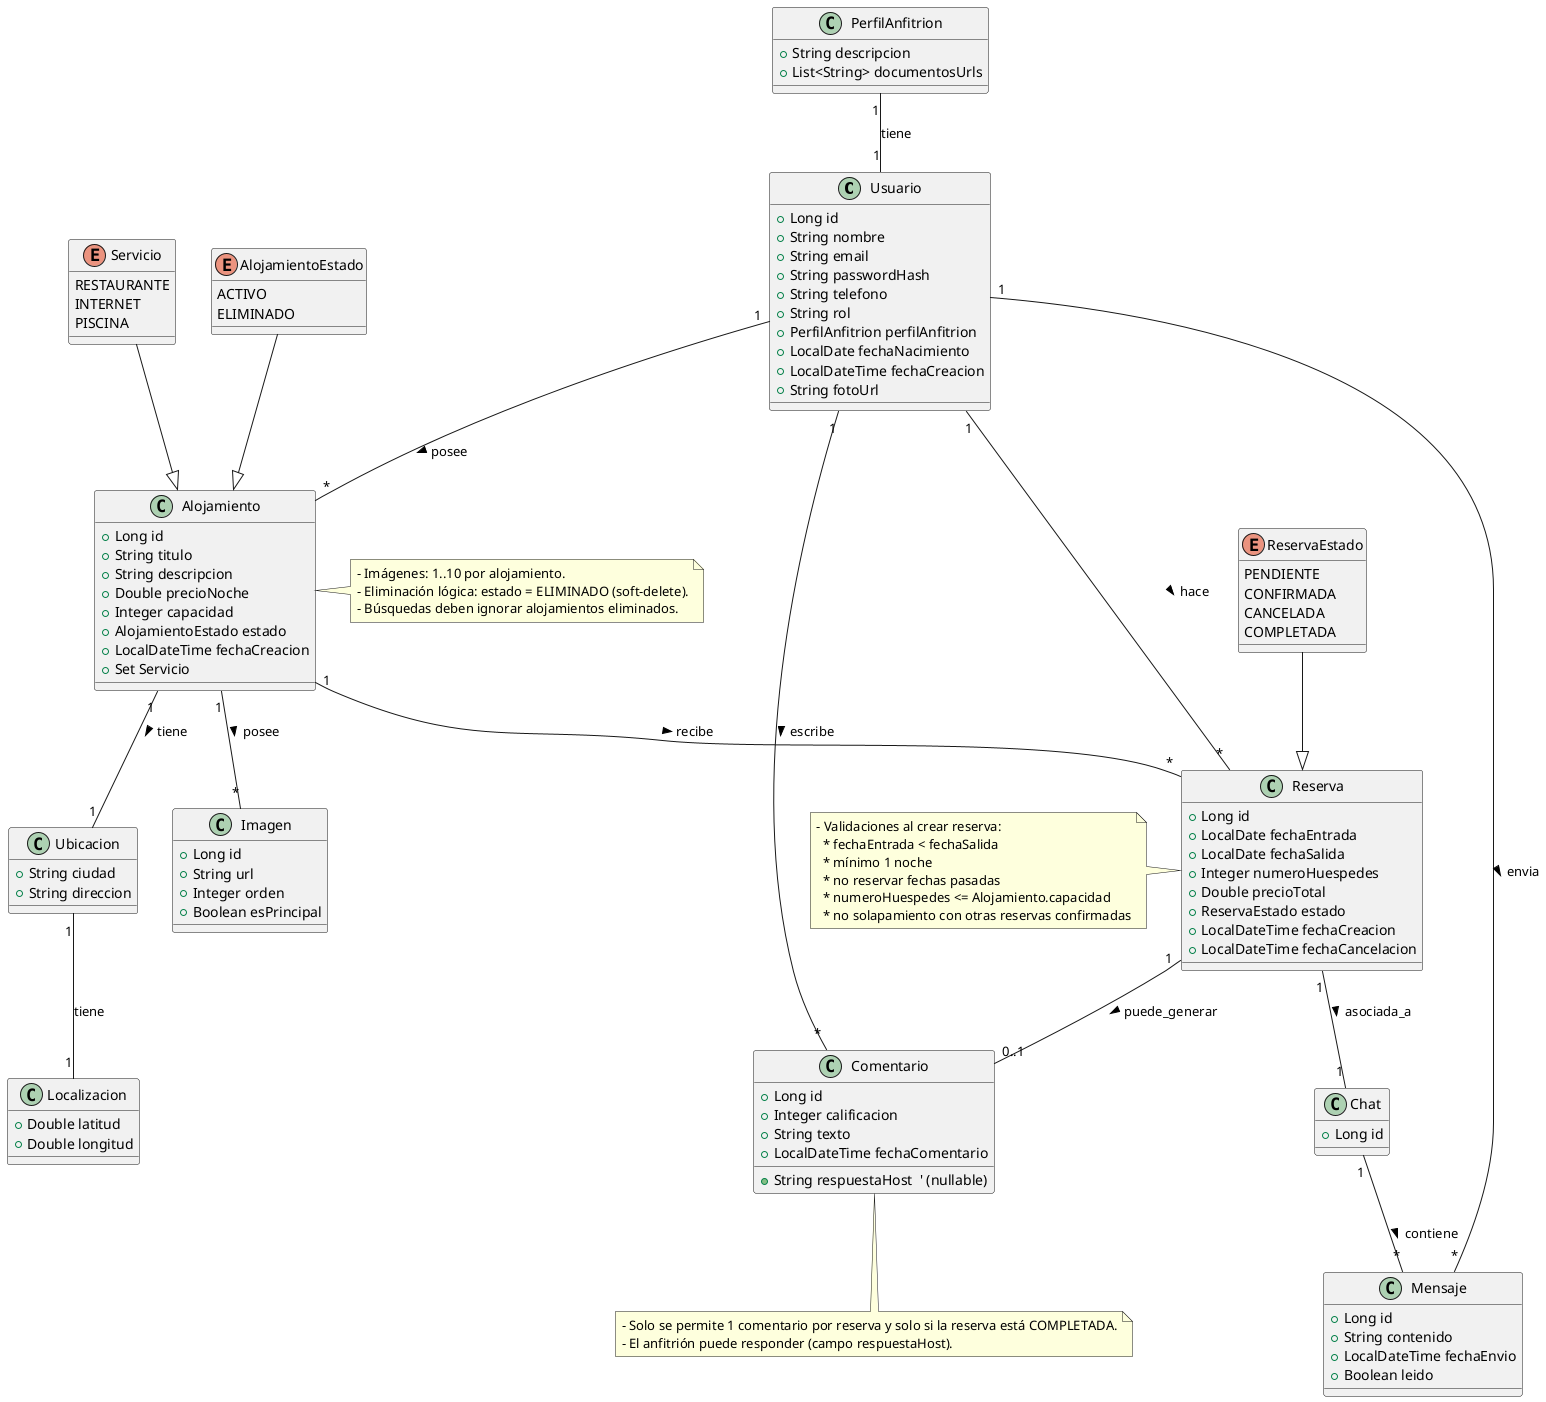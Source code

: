 @startuml DiagramaClasesViviGo
'Diagrama de Clases - ViviGo (Entidades y Relaciones)
class Usuario {
  +Long id
  +String nombre
  +String email
  +String passwordHash
  +String telefono
  +String rol
  +PerfilAnfitrion perfilAnfitrion
  +LocalDate fechaNacimiento
  +LocalDateTime fechaCreacion
  +String fotoUrl
}

class PerfilAnfitrion {
  +String descripcion
  +List<String> documentosUrls
}


class Ubicacion {
  +String ciudad
  +String direccion
}

class Alojamiento {
  +Long id
  +String titulo
  +String descripcion
  +Double precioNoche
  +Integer capacidad
  +AlojamientoEstado estado
  +LocalDateTime fechaCreacion
  +Set Servicio
}

class Imagen {
  +Long id
  +String url
  +Integer orden
  +Boolean esPrincipal
}

enum Servicio {
  RESTAURANTE
  INTERNET
  PISCINA
}
Servicio --|> Alojamiento

class Reserva {
  +Long id
  +LocalDate fechaEntrada
  +LocalDate fechaSalida
  +Integer numeroHuespedes
  +Double precioTotal
  +ReservaEstado estado
  +LocalDateTime fechaCreacion
  +LocalDateTime fechaCancelacion
}

class Comentario {
  +Long id
  +Integer calificacion
  +String texto
  +LocalDateTime fechaComentario
  +String respuestaHost  ' (nullable)
}

class Chat {
  +Long id
}

class Mensaje {
  +Long id
  +String contenido
  +LocalDateTime fechaEnvio
  +Boolean leido
}

class Localizacion {
  +Double latitud
  +Double longitud
}

enum AlojamientoEstado {
  ACTIVO
  ELIMINADO
}
AlojamientoEstado --|> Alojamiento

enum ReservaEstado {
  PENDIENTE
  CONFIRMADA
  CANCELADA
  COMPLETADA
}
ReservaEstado --|> Reserva


' Associations and multiplicities
Usuario "1" -- "*" Reserva : hace >
PerfilAnfitrion "1"--"1" Usuario : tiene
Alojamiento "1" -- "*" Reserva : recibe >
Usuario "1" -- "*" Alojamiento : posee >
Alojamiento "1" -- "1" Ubicacion : tiene >
Alojamiento "1" -- "*" Imagen : posee >
Reserva "1" -- "0..1" Comentario : puede_generar >
Reserva "1" -- "1" Chat : asociada_a >
Chat "1" -- "*" Mensaje : contiene >
Usuario "1" -- "*" Comentario : escribe >
Usuario "1" -- "*" Mensaje : envia >
Ubicacion "1" -- "1" Localizacion : tiene

' Constraints / Business rules (notes)
note right of Alojamiento
  - Imágenes: 1..10 por alojamiento.
  - Eliminación lógica: estado = ELIMINADO (soft-delete).
  - Búsquedas deben ignorar alojamientos eliminados.
end note

note left of Reserva
  - Validaciones al crear reserva:
    * fechaEntrada < fechaSalida
    * mínimo 1 noche
    * no reservar fechas pasadas
    * numeroHuespedes <= Alojamiento.capacidad
    * no solapamiento con otras reservas confirmadas
end note

note bottom of Comentario
  - Solo se permite 1 comentario por reserva y solo si la reserva está COMPLETADA.
  - El anfitrión puede responder (campo respuestaHost).
end note

@enduml
